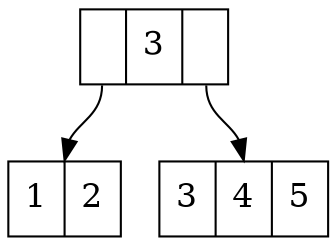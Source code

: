 
digraph g {
node [
fontsize = "16"
shape = "record"
];

 x [label="<y>|3|<z>"]; 
 x:y -> y:n; 
 x:z -> z:n; 
 y [label="1|2"]; 
 z [label="3|4|5"]; 

}
